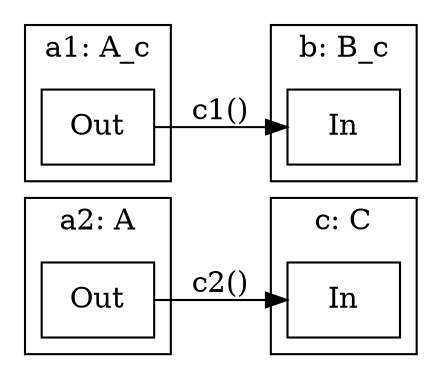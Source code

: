 
digraph CloneClasses {
  graph [rankdir = "LR"];

  subgraph cluster_c{
    label = "c: C";
    node [shape = box];
    c_In[label = In]
  }
    
  subgraph cluster_a1{
    label = "a1: A_c";
    node [shape = box];
    a1_Out[label = Out]
  }

  subgraph cluster_a2{
    label = "a2: A";
    node [shape = box];
    a2_Out[label = Out]
  }

  subgraph cluster_b{
    label = "b: B_c";
    node [shape = box];
    b_In[label = In]
  }



a2_Out -> c_In [label = "c2()"];

 a1_Out -> b_In [label = "c1()"];


}
